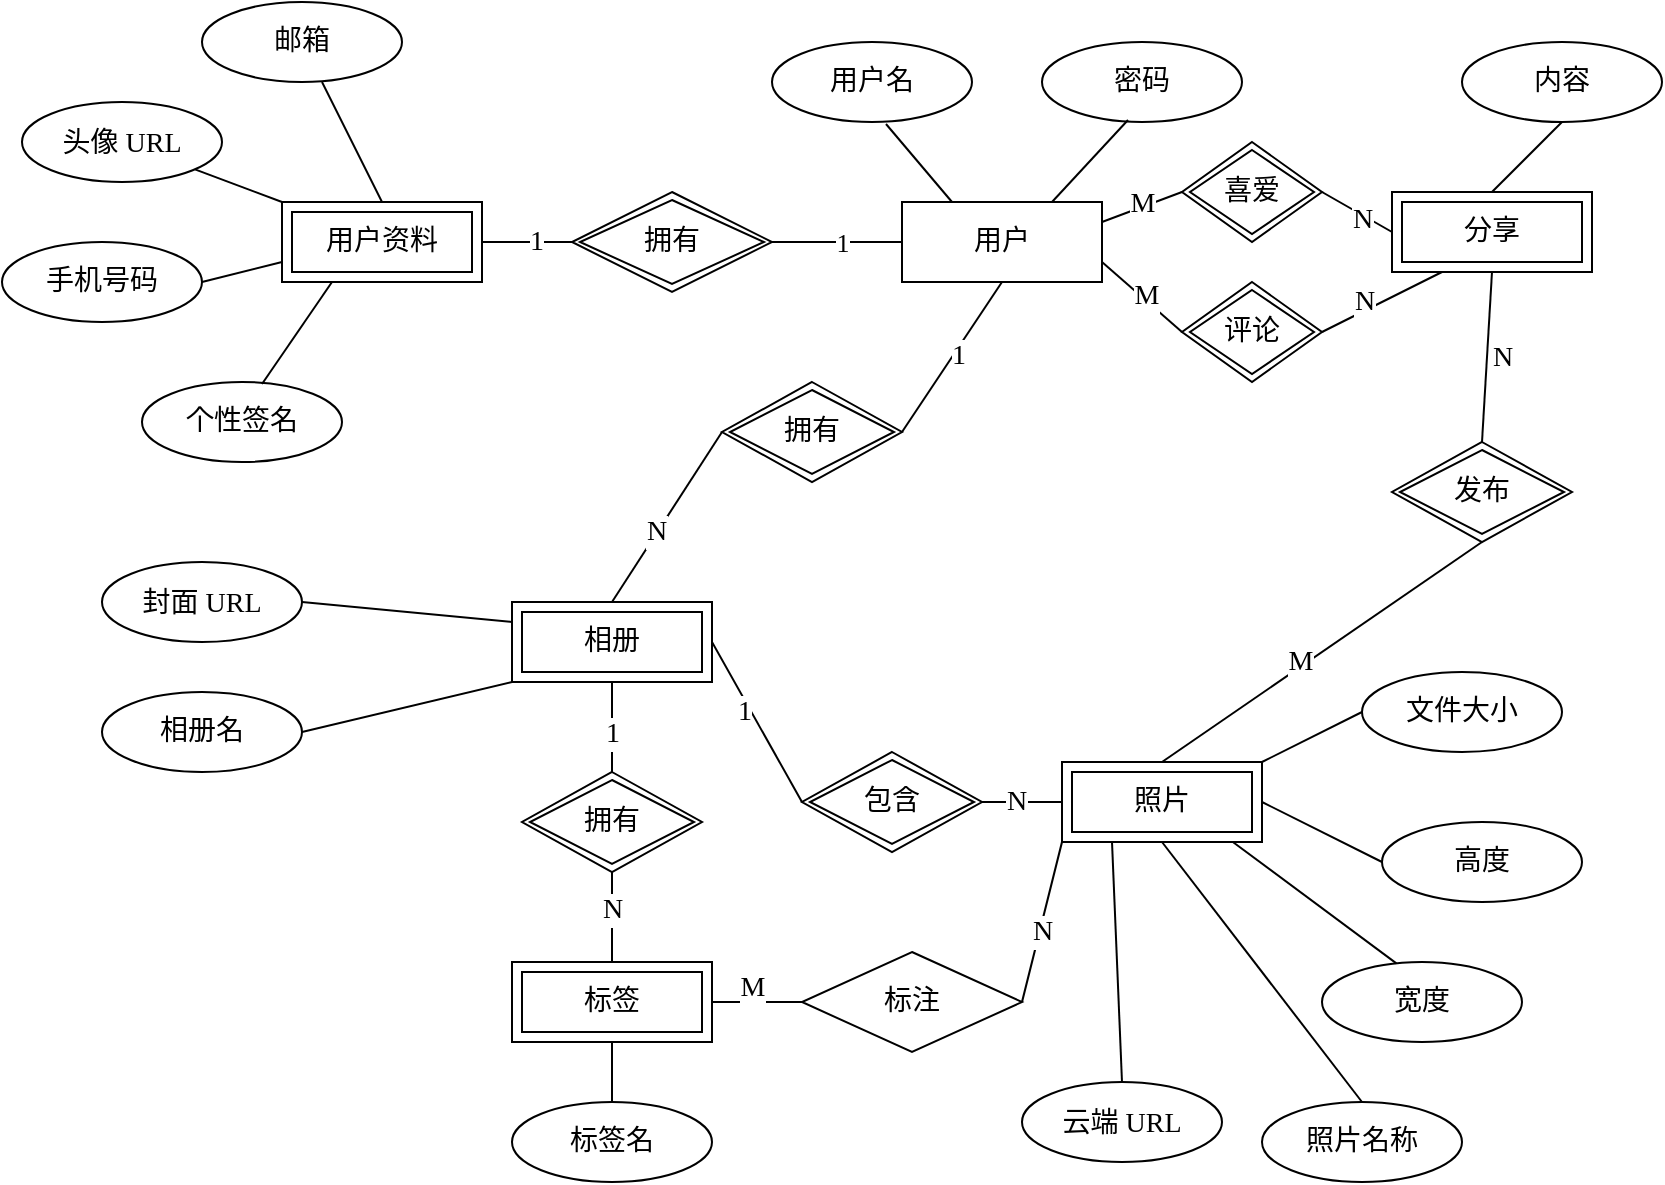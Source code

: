 <mxfile version="21.2.9" type="github">
  <diagram id="R2lEEEUBdFMjLlhIrx00" name="Page-1">
    <mxGraphModel dx="1283" dy="749" grid="1" gridSize="10" guides="1" tooltips="1" connect="1" arrows="1" fold="1" page="1" pageScale="1" pageWidth="850" pageHeight="1100" math="0" shadow="0" extFonts="Permanent Marker^https://fonts.googleapis.com/css?family=Permanent+Marker">
      <root>
        <mxCell id="0" />
        <mxCell id="1" parent="0" />
        <mxCell id="U6xVS8FBkHO1pYgC3Y__-1" value="&lt;font face=&quot;宋体&quot;&gt;&lt;span style=&quot;font-size: 14px;&quot;&gt;用户&lt;/span&gt;&lt;/font&gt;" style="whiteSpace=wrap;html=1;align=center;" vertex="1" parent="1">
          <mxGeometry x="450" y="190" width="100" height="40" as="geometry" />
        </mxCell>
        <mxCell id="U6xVS8FBkHO1pYgC3Y__-4" value="&lt;font face=&quot;宋体&quot; style=&quot;font-size: 14px;&quot;&gt;用户&lt;/font&gt;&lt;font face=&quot;Times New Roman&quot; style=&quot;font-size: 14px;&quot;&gt;名&lt;/font&gt;" style="ellipse;whiteSpace=wrap;html=1;align=center;" vertex="1" parent="1">
          <mxGeometry x="385" y="110" width="100" height="40" as="geometry" />
        </mxCell>
        <mxCell id="U6xVS8FBkHO1pYgC3Y__-5" value="&lt;font face=&quot;宋体&quot;&gt;&lt;span style=&quot;font-size: 14px;&quot;&gt;密码&lt;/span&gt;&lt;/font&gt;" style="ellipse;whiteSpace=wrap;html=1;align=center;" vertex="1" parent="1">
          <mxGeometry x="520" y="110" width="100" height="40" as="geometry" />
        </mxCell>
        <mxCell id="U6xVS8FBkHO1pYgC3Y__-6" value="&lt;span style=&quot;font-size: 14px;&quot;&gt;&lt;font face=&quot;宋体&quot;&gt;头像&lt;/font&gt;&lt;font face=&quot;Times New Roman&quot;&gt;&amp;nbsp;URL&lt;/font&gt;&lt;/span&gt;" style="ellipse;whiteSpace=wrap;html=1;align=center;" vertex="1" parent="1">
          <mxGeometry x="10" y="140" width="100" height="40" as="geometry" />
        </mxCell>
        <mxCell id="U6xVS8FBkHO1pYgC3Y__-8" value="&lt;font face=&quot;宋体&quot;&gt;&lt;span style=&quot;font-size: 14px;&quot;&gt;邮箱&lt;/span&gt;&lt;/font&gt;" style="ellipse;whiteSpace=wrap;html=1;align=center;" vertex="1" parent="1">
          <mxGeometry x="100" y="90" width="100" height="40" as="geometry" />
        </mxCell>
        <mxCell id="U6xVS8FBkHO1pYgC3Y__-9" value="&lt;font face=&quot;宋体&quot;&gt;&lt;span style=&quot;font-size: 14px;&quot;&gt;手机号码&lt;/span&gt;&lt;/font&gt;" style="ellipse;whiteSpace=wrap;html=1;align=center;" vertex="1" parent="1">
          <mxGeometry y="210" width="100" height="40" as="geometry" />
        </mxCell>
        <mxCell id="U6xVS8FBkHO1pYgC3Y__-10" value="&lt;font face=&quot;宋体&quot;&gt;&lt;span style=&quot;font-size: 14px;&quot;&gt;个性签名&lt;/span&gt;&lt;/font&gt;" style="ellipse;whiteSpace=wrap;html=1;align=center;" vertex="1" parent="1">
          <mxGeometry x="70" y="280" width="100" height="40" as="geometry" />
        </mxCell>
        <mxCell id="U6xVS8FBkHO1pYgC3Y__-11" value="" style="endArrow=none;html=1;rounded=0;exitX=0.5;exitY=0;exitDx=0;exitDy=0;" edge="1" parent="1" source="U6xVS8FBkHO1pYgC3Y__-24">
          <mxGeometry relative="1" as="geometry">
            <mxPoint x="190" y="190" as="sourcePoint" />
            <mxPoint x="160" y="130" as="targetPoint" />
          </mxGeometry>
        </mxCell>
        <mxCell id="U6xVS8FBkHO1pYgC3Y__-12" value="" style="endArrow=none;html=1;rounded=0;exitX=0;exitY=0;exitDx=0;exitDy=0;" edge="1" parent="1" source="U6xVS8FBkHO1pYgC3Y__-24" target="U6xVS8FBkHO1pYgC3Y__-6">
          <mxGeometry relative="1" as="geometry">
            <mxPoint x="140" y="190" as="sourcePoint" />
            <mxPoint x="460" y="280" as="targetPoint" />
          </mxGeometry>
        </mxCell>
        <mxCell id="U6xVS8FBkHO1pYgC3Y__-13" value="" style="endArrow=none;html=1;rounded=0;exitX=1;exitY=0.5;exitDx=0;exitDy=0;entryX=0;entryY=0.75;entryDx=0;entryDy=0;" edge="1" parent="1" source="U6xVS8FBkHO1pYgC3Y__-9" target="U6xVS8FBkHO1pYgC3Y__-24">
          <mxGeometry relative="1" as="geometry">
            <mxPoint x="300" y="280" as="sourcePoint" />
            <mxPoint x="140" y="220" as="targetPoint" />
          </mxGeometry>
        </mxCell>
        <mxCell id="U6xVS8FBkHO1pYgC3Y__-15" value="" style="endArrow=none;html=1;rounded=0;entryX=0.25;entryY=1;entryDx=0;entryDy=0;exitX=0.6;exitY=0.025;exitDx=0;exitDy=0;exitPerimeter=0;" edge="1" parent="1" source="U6xVS8FBkHO1pYgC3Y__-10" target="U6xVS8FBkHO1pYgC3Y__-24">
          <mxGeometry relative="1" as="geometry">
            <mxPoint x="300" y="280" as="sourcePoint" />
            <mxPoint x="165" y="230" as="targetPoint" />
          </mxGeometry>
        </mxCell>
        <mxCell id="U6xVS8FBkHO1pYgC3Y__-16" value="" style="endArrow=none;html=1;rounded=0;entryX=0.57;entryY=1.025;entryDx=0;entryDy=0;entryPerimeter=0;exitX=0.25;exitY=0;exitDx=0;exitDy=0;" edge="1" parent="1" source="U6xVS8FBkHO1pYgC3Y__-1" target="U6xVS8FBkHO1pYgC3Y__-4">
          <mxGeometry relative="1" as="geometry">
            <mxPoint x="300" y="280" as="sourcePoint" />
            <mxPoint x="460" y="280" as="targetPoint" />
          </mxGeometry>
        </mxCell>
        <mxCell id="U6xVS8FBkHO1pYgC3Y__-17" value="" style="endArrow=none;html=1;rounded=0;entryX=0.43;entryY=0.975;entryDx=0;entryDy=0;entryPerimeter=0;exitX=0.75;exitY=0;exitDx=0;exitDy=0;" edge="1" parent="1" source="U6xVS8FBkHO1pYgC3Y__-1" target="U6xVS8FBkHO1pYgC3Y__-5">
          <mxGeometry relative="1" as="geometry">
            <mxPoint x="300" y="280" as="sourcePoint" />
            <mxPoint x="460" y="280" as="targetPoint" />
          </mxGeometry>
        </mxCell>
        <mxCell id="U6xVS8FBkHO1pYgC3Y__-18" value="" style="endArrow=none;html=1;rounded=0;exitX=1;exitY=0.5;exitDx=0;exitDy=0;entryX=0;entryY=0.5;entryDx=0;entryDy=0;" edge="1" parent="1" source="U6xVS8FBkHO1pYgC3Y__-24" target="U6xVS8FBkHO1pYgC3Y__-27">
          <mxGeometry relative="1" as="geometry">
            <mxPoint x="240" y="210" as="sourcePoint" />
            <mxPoint x="300" y="215" as="targetPoint" />
          </mxGeometry>
        </mxCell>
        <mxCell id="U6xVS8FBkHO1pYgC3Y__-19" value="" style="resizable=0;html=1;whiteSpace=wrap;align=left;verticalAlign=bottom;" connectable="0" vertex="1" parent="U6xVS8FBkHO1pYgC3Y__-18">
          <mxGeometry x="-1" relative="1" as="geometry">
            <mxPoint x="10" y="-10" as="offset" />
          </mxGeometry>
        </mxCell>
        <mxCell id="U6xVS8FBkHO1pYgC3Y__-20" value="" style="resizable=0;html=1;whiteSpace=wrap;align=right;verticalAlign=bottom;" connectable="0" vertex="1" parent="U6xVS8FBkHO1pYgC3Y__-18">
          <mxGeometry x="1" relative="1" as="geometry" />
        </mxCell>
        <mxCell id="U6xVS8FBkHO1pYgC3Y__-58" value="&lt;font face=&quot;Times New Roman&quot; style=&quot;font-size: 14px;&quot;&gt;1&lt;/font&gt;" style="edgeLabel;html=1;align=center;verticalAlign=middle;resizable=0;points=[];" vertex="1" connectable="0" parent="U6xVS8FBkHO1pYgC3Y__-18">
          <mxGeometry x="0.185" relative="1" as="geometry">
            <mxPoint as="offset" />
          </mxGeometry>
        </mxCell>
        <mxCell id="U6xVS8FBkHO1pYgC3Y__-22" value="" style="endArrow=none;html=1;rounded=0;exitX=1;exitY=0.5;exitDx=0;exitDy=0;entryX=0;entryY=0.5;entryDx=0;entryDy=0;" edge="1" parent="1" source="U6xVS8FBkHO1pYgC3Y__-27" target="U6xVS8FBkHO1pYgC3Y__-1">
          <mxGeometry relative="1" as="geometry">
            <mxPoint x="390" y="215" as="sourcePoint" />
            <mxPoint x="460" y="270" as="targetPoint" />
          </mxGeometry>
        </mxCell>
        <mxCell id="U6xVS8FBkHO1pYgC3Y__-57" value="&lt;font face=&quot;Times New Roman&quot; style=&quot;font-size: 13px;&quot;&gt;1&lt;/font&gt;" style="edgeLabel;html=1;align=center;verticalAlign=middle;resizable=0;points=[];" vertex="1" connectable="0" parent="U6xVS8FBkHO1pYgC3Y__-22">
          <mxGeometry x="0.282" y="-4" relative="1" as="geometry">
            <mxPoint x="-7" y="-4" as="offset" />
          </mxGeometry>
        </mxCell>
        <mxCell id="U6xVS8FBkHO1pYgC3Y__-24" value="&lt;font face=&quot;宋体&quot; style=&quot;font-size: 14px;&quot;&gt;用户资料&lt;/font&gt;" style="shape=ext;margin=3;double=1;whiteSpace=wrap;html=1;align=center;" vertex="1" parent="1">
          <mxGeometry x="140" y="190" width="100" height="40" as="geometry" />
        </mxCell>
        <mxCell id="U6xVS8FBkHO1pYgC3Y__-27" value="&lt;font face=&quot;宋体&quot; style=&quot;font-size: 14px;&quot;&gt;拥有&lt;/font&gt;" style="shape=rhombus;double=1;perimeter=rhombusPerimeter;whiteSpace=wrap;html=1;align=center;" vertex="1" parent="1">
          <mxGeometry x="285" y="185" width="100" height="50" as="geometry" />
        </mxCell>
        <mxCell id="U6xVS8FBkHO1pYgC3Y__-28" value="&lt;font face=&quot;宋体&quot;&gt;&lt;span style=&quot;font-size: 14px;&quot;&gt;相册&lt;/span&gt;&lt;/font&gt;" style="shape=ext;margin=3;double=1;whiteSpace=wrap;html=1;align=center;" vertex="1" parent="1">
          <mxGeometry x="255" y="390" width="100" height="40" as="geometry" />
        </mxCell>
        <mxCell id="U6xVS8FBkHO1pYgC3Y__-29" value="&lt;span style=&quot;font-size: 14px;&quot;&gt;&lt;font face=&quot;宋体&quot;&gt;封面&lt;/font&gt;&lt;font face=&quot;Times New Roman&quot;&gt; URL&lt;/font&gt;&lt;/span&gt;" style="ellipse;whiteSpace=wrap;html=1;align=center;" vertex="1" parent="1">
          <mxGeometry x="50" y="370" width="100" height="40" as="geometry" />
        </mxCell>
        <mxCell id="U6xVS8FBkHO1pYgC3Y__-30" value="&lt;font face=&quot;宋体&quot;&gt;&lt;span style=&quot;font-size: 14px;&quot;&gt;相册名&lt;/span&gt;&lt;/font&gt;" style="ellipse;whiteSpace=wrap;html=1;align=center;" vertex="1" parent="1">
          <mxGeometry x="50" y="435" width="100" height="40" as="geometry" />
        </mxCell>
        <mxCell id="U6xVS8FBkHO1pYgC3Y__-31" value="" style="endArrow=none;html=1;rounded=0;entryX=1;entryY=0.5;entryDx=0;entryDy=0;exitX=0;exitY=0.25;exitDx=0;exitDy=0;" edge="1" parent="1" source="U6xVS8FBkHO1pYgC3Y__-28" target="U6xVS8FBkHO1pYgC3Y__-29">
          <mxGeometry relative="1" as="geometry">
            <mxPoint x="210" y="330" as="sourcePoint" />
            <mxPoint x="370" y="330" as="targetPoint" />
          </mxGeometry>
        </mxCell>
        <mxCell id="U6xVS8FBkHO1pYgC3Y__-32" value="" style="endArrow=none;html=1;rounded=0;entryX=1;entryY=0.5;entryDx=0;entryDy=0;exitX=0;exitY=1;exitDx=0;exitDy=0;" edge="1" parent="1" source="U6xVS8FBkHO1pYgC3Y__-28" target="U6xVS8FBkHO1pYgC3Y__-30">
          <mxGeometry relative="1" as="geometry">
            <mxPoint x="210" y="330" as="sourcePoint" />
            <mxPoint x="370" y="330" as="targetPoint" />
          </mxGeometry>
        </mxCell>
        <mxCell id="U6xVS8FBkHO1pYgC3Y__-33" value="&lt;font face=&quot;宋体&quot; style=&quot;font-size: 14px;&quot;&gt;拥有&lt;/font&gt;" style="shape=rhombus;double=1;perimeter=rhombusPerimeter;whiteSpace=wrap;html=1;align=center;" vertex="1" parent="1">
          <mxGeometry x="360" y="280" width="90" height="50" as="geometry" />
        </mxCell>
        <mxCell id="U6xVS8FBkHO1pYgC3Y__-34" value="" style="endArrow=none;html=1;rounded=0;entryX=0.5;entryY=1;entryDx=0;entryDy=0;exitX=1;exitY=0.5;exitDx=0;exitDy=0;" edge="1" parent="1" source="U6xVS8FBkHO1pYgC3Y__-33" target="U6xVS8FBkHO1pYgC3Y__-1">
          <mxGeometry relative="1" as="geometry">
            <mxPoint x="290" y="290" as="sourcePoint" />
            <mxPoint x="450" y="290" as="targetPoint" />
          </mxGeometry>
        </mxCell>
        <mxCell id="U6xVS8FBkHO1pYgC3Y__-60" value="&lt;font face=&quot;Times New Roman&quot; style=&quot;font-size: 14px;&quot;&gt;1&lt;/font&gt;" style="edgeLabel;html=1;align=center;verticalAlign=middle;resizable=0;points=[];" vertex="1" connectable="0" parent="U6xVS8FBkHO1pYgC3Y__-34">
          <mxGeometry x="0.045" y="-2" relative="1" as="geometry">
            <mxPoint as="offset" />
          </mxGeometry>
        </mxCell>
        <mxCell id="U6xVS8FBkHO1pYgC3Y__-36" value="" style="endArrow=none;html=1;rounded=0;entryX=0.5;entryY=0;entryDx=0;entryDy=0;exitX=0;exitY=0.5;exitDx=0;exitDy=0;" edge="1" parent="1" source="U6xVS8FBkHO1pYgC3Y__-33" target="U6xVS8FBkHO1pYgC3Y__-28">
          <mxGeometry relative="1" as="geometry">
            <mxPoint x="290" y="290" as="sourcePoint" />
            <mxPoint x="450" y="290" as="targetPoint" />
          </mxGeometry>
        </mxCell>
        <mxCell id="U6xVS8FBkHO1pYgC3Y__-61" value="&lt;font face=&quot;Times New Roman&quot; style=&quot;font-size: 14px;&quot;&gt;N&lt;/font&gt;" style="edgeLabel;html=1;align=center;verticalAlign=middle;resizable=0;points=[];" vertex="1" connectable="0" parent="U6xVS8FBkHO1pYgC3Y__-36">
          <mxGeometry x="0.18" y="-1" relative="1" as="geometry">
            <mxPoint as="offset" />
          </mxGeometry>
        </mxCell>
        <mxCell id="U6xVS8FBkHO1pYgC3Y__-38" value="&lt;font face=&quot;宋体&quot;&gt;&lt;span style=&quot;font-size: 14px;&quot;&gt;照片&lt;/span&gt;&lt;/font&gt;" style="shape=ext;margin=3;double=1;whiteSpace=wrap;html=1;align=center;" vertex="1" parent="1">
          <mxGeometry x="530" y="470" width="100" height="40" as="geometry" />
        </mxCell>
        <mxCell id="U6xVS8FBkHO1pYgC3Y__-39" value="&lt;span style=&quot;font-size: 14px;&quot;&gt;&lt;font face=&quot;宋体&quot;&gt;云端&lt;/font&gt;&lt;font face=&quot;Times New Roman&quot;&gt; URL&lt;/font&gt;&lt;/span&gt;" style="ellipse;whiteSpace=wrap;html=1;align=center;" vertex="1" parent="1">
          <mxGeometry x="510" y="630" width="100" height="40" as="geometry" />
        </mxCell>
        <mxCell id="U6xVS8FBkHO1pYgC3Y__-40" value="&lt;font face=&quot;宋体&quot;&gt;&lt;span style=&quot;font-size: 14px;&quot;&gt;宽度&lt;/span&gt;&lt;/font&gt;" style="ellipse;whiteSpace=wrap;html=1;align=center;" vertex="1" parent="1">
          <mxGeometry x="660" y="570" width="100" height="40" as="geometry" />
        </mxCell>
        <mxCell id="U6xVS8FBkHO1pYgC3Y__-41" value="&lt;font face=&quot;宋体&quot;&gt;&lt;span style=&quot;font-size: 14px;&quot;&gt;高度&lt;/span&gt;&lt;/font&gt;" style="ellipse;whiteSpace=wrap;html=1;align=center;" vertex="1" parent="1">
          <mxGeometry x="690" y="500" width="100" height="40" as="geometry" />
        </mxCell>
        <mxCell id="U6xVS8FBkHO1pYgC3Y__-42" value="" style="endArrow=none;html=1;rounded=0;exitX=0.5;exitY=0;exitDx=0;exitDy=0;entryX=0.25;entryY=1;entryDx=0;entryDy=0;" edge="1" parent="1" source="U6xVS8FBkHO1pYgC3Y__-39" target="U6xVS8FBkHO1pYgC3Y__-38">
          <mxGeometry relative="1" as="geometry">
            <mxPoint x="250" y="440" as="sourcePoint" />
            <mxPoint x="410" y="440" as="targetPoint" />
          </mxGeometry>
        </mxCell>
        <mxCell id="U6xVS8FBkHO1pYgC3Y__-44" value="" style="endArrow=none;html=1;rounded=0;exitX=0.372;exitY=0.017;exitDx=0;exitDy=0;exitPerimeter=0;entryX=0.856;entryY=1.003;entryDx=0;entryDy=0;entryPerimeter=0;" edge="1" parent="1" source="U6xVS8FBkHO1pYgC3Y__-40" target="U6xVS8FBkHO1pYgC3Y__-38">
          <mxGeometry relative="1" as="geometry">
            <mxPoint x="250" y="440" as="sourcePoint" />
            <mxPoint x="410" y="440" as="targetPoint" />
          </mxGeometry>
        </mxCell>
        <mxCell id="U6xVS8FBkHO1pYgC3Y__-45" value="" style="endArrow=none;html=1;rounded=0;exitX=0;exitY=0.5;exitDx=0;exitDy=0;entryX=1;entryY=0.5;entryDx=0;entryDy=0;" edge="1" parent="1" source="U6xVS8FBkHO1pYgC3Y__-41" target="U6xVS8FBkHO1pYgC3Y__-38">
          <mxGeometry relative="1" as="geometry">
            <mxPoint x="250" y="440" as="sourcePoint" />
            <mxPoint x="410" y="440" as="targetPoint" />
          </mxGeometry>
        </mxCell>
        <mxCell id="U6xVS8FBkHO1pYgC3Y__-46" value="&lt;font face=&quot;宋体&quot;&gt;&lt;span style=&quot;font-size: 14px;&quot;&gt;文件大小&lt;/span&gt;&lt;/font&gt;" style="ellipse;whiteSpace=wrap;html=1;align=center;" vertex="1" parent="1">
          <mxGeometry x="680" y="425" width="100" height="40" as="geometry" />
        </mxCell>
        <mxCell id="U6xVS8FBkHO1pYgC3Y__-47" value="" style="endArrow=none;html=1;rounded=0;exitX=0;exitY=0.5;exitDx=0;exitDy=0;entryX=1;entryY=0;entryDx=0;entryDy=0;" edge="1" parent="1" source="U6xVS8FBkHO1pYgC3Y__-46" target="U6xVS8FBkHO1pYgC3Y__-38">
          <mxGeometry relative="1" as="geometry">
            <mxPoint x="697.2" y="459.56" as="sourcePoint" />
            <mxPoint x="410" y="440" as="targetPoint" />
          </mxGeometry>
        </mxCell>
        <mxCell id="U6xVS8FBkHO1pYgC3Y__-48" value="&lt;font face=&quot;宋体&quot; style=&quot;font-size: 14px;&quot;&gt;包含&lt;/font&gt;" style="shape=rhombus;double=1;perimeter=rhombusPerimeter;whiteSpace=wrap;html=1;align=center;" vertex="1" parent="1">
          <mxGeometry x="400" y="465" width="90" height="50" as="geometry" />
        </mxCell>
        <mxCell id="U6xVS8FBkHO1pYgC3Y__-53" value="" style="endArrow=none;html=1;rounded=0;entryX=0;entryY=0.5;entryDx=0;entryDy=0;exitX=1;exitY=0.5;exitDx=0;exitDy=0;" edge="1" parent="1" source="U6xVS8FBkHO1pYgC3Y__-28" target="U6xVS8FBkHO1pYgC3Y__-48">
          <mxGeometry relative="1" as="geometry">
            <mxPoint x="120" y="370" as="sourcePoint" />
            <mxPoint x="280" y="370" as="targetPoint" />
          </mxGeometry>
        </mxCell>
        <mxCell id="U6xVS8FBkHO1pYgC3Y__-54" value="&lt;font face=&quot;Times New Roman&quot; style=&quot;font-size: 14px;&quot;&gt;1&lt;/font&gt;" style="edgeLabel;html=1;align=center;verticalAlign=middle;resizable=0;points=[];" vertex="1" connectable="0" parent="U6xVS8FBkHO1pYgC3Y__-53">
          <mxGeometry x="-0.432" relative="1" as="geometry">
            <mxPoint x="3" y="12" as="offset" />
          </mxGeometry>
        </mxCell>
        <mxCell id="U6xVS8FBkHO1pYgC3Y__-55" value="" style="endArrow=none;html=1;rounded=0;exitX=0;exitY=0.5;exitDx=0;exitDy=0;entryX=1;entryY=0.5;entryDx=0;entryDy=0;" edge="1" parent="1" source="U6xVS8FBkHO1pYgC3Y__-38" target="U6xVS8FBkHO1pYgC3Y__-48">
          <mxGeometry relative="1" as="geometry">
            <mxPoint x="120" y="450" as="sourcePoint" />
            <mxPoint x="280" y="450" as="targetPoint" />
          </mxGeometry>
        </mxCell>
        <mxCell id="U6xVS8FBkHO1pYgC3Y__-56" value="&lt;font face=&quot;Times New Roman&quot; style=&quot;font-size: 14px;&quot;&gt;N&lt;/font&gt;" style="edgeLabel;html=1;align=center;verticalAlign=middle;resizable=0;points=[];" vertex="1" connectable="0" parent="U6xVS8FBkHO1pYgC3Y__-55">
          <mxGeometry x="0.167" relative="1" as="geometry">
            <mxPoint as="offset" />
          </mxGeometry>
        </mxCell>
        <mxCell id="U6xVS8FBkHO1pYgC3Y__-62" value="&lt;font face=&quot;宋体&quot;&gt;&lt;span style=&quot;font-size: 14px;&quot;&gt;照片名称&lt;/span&gt;&lt;/font&gt;" style="ellipse;whiteSpace=wrap;html=1;align=center;" vertex="1" parent="1">
          <mxGeometry x="630" y="640" width="100" height="40" as="geometry" />
        </mxCell>
        <mxCell id="U6xVS8FBkHO1pYgC3Y__-63" value="" style="endArrow=none;html=1;rounded=0;exitX=0.5;exitY=0;exitDx=0;exitDy=0;entryX=0.5;entryY=1;entryDx=0;entryDy=0;" edge="1" parent="1" source="U6xVS8FBkHO1pYgC3Y__-62" target="U6xVS8FBkHO1pYgC3Y__-38">
          <mxGeometry relative="1" as="geometry">
            <mxPoint x="707" y="581" as="sourcePoint" />
            <mxPoint x="626" y="520" as="targetPoint" />
          </mxGeometry>
        </mxCell>
        <mxCell id="U6xVS8FBkHO1pYgC3Y__-64" value="&lt;font face=&quot;宋体&quot;&gt;&lt;span style=&quot;font-size: 14px;&quot;&gt;标签&lt;/span&gt;&lt;/font&gt;" style="shape=ext;margin=3;double=1;whiteSpace=wrap;html=1;align=center;" vertex="1" parent="1">
          <mxGeometry x="255" y="570" width="100" height="40" as="geometry" />
        </mxCell>
        <mxCell id="U6xVS8FBkHO1pYgC3Y__-65" value="&lt;font face=&quot;宋体&quot;&gt;&lt;span style=&quot;font-size: 14px;&quot;&gt;标签名&lt;/span&gt;&lt;/font&gt;" style="ellipse;whiteSpace=wrap;html=1;align=center;" vertex="1" parent="1">
          <mxGeometry x="255" y="640" width="100" height="40" as="geometry" />
        </mxCell>
        <mxCell id="U6xVS8FBkHO1pYgC3Y__-66" value="" style="endArrow=none;html=1;rounded=0;exitX=0.5;exitY=0;exitDx=0;exitDy=0;entryX=0.5;entryY=1;entryDx=0;entryDy=0;" edge="1" parent="1" source="U6xVS8FBkHO1pYgC3Y__-65" target="U6xVS8FBkHO1pYgC3Y__-64">
          <mxGeometry relative="1" as="geometry">
            <mxPoint x="160" y="530" as="sourcePoint" />
            <mxPoint x="320" y="530" as="targetPoint" />
          </mxGeometry>
        </mxCell>
        <mxCell id="U6xVS8FBkHO1pYgC3Y__-67" value="&lt;font face=&quot;宋体&quot; style=&quot;font-size: 14px;&quot;&gt;拥有&lt;/font&gt;" style="shape=rhombus;double=1;perimeter=rhombusPerimeter;whiteSpace=wrap;html=1;align=center;" vertex="1" parent="1">
          <mxGeometry x="260" y="475" width="90" height="50" as="geometry" />
        </mxCell>
        <mxCell id="U6xVS8FBkHO1pYgC3Y__-68" value="" style="endArrow=none;html=1;rounded=0;entryX=0.5;entryY=0;entryDx=0;entryDy=0;exitX=0.5;exitY=1;exitDx=0;exitDy=0;" edge="1" parent="1" source="U6xVS8FBkHO1pYgC3Y__-28" target="U6xVS8FBkHO1pYgC3Y__-67">
          <mxGeometry relative="1" as="geometry">
            <mxPoint x="365" y="420" as="sourcePoint" />
            <mxPoint x="410" y="420" as="targetPoint" />
          </mxGeometry>
        </mxCell>
        <mxCell id="U6xVS8FBkHO1pYgC3Y__-69" value="&lt;font face=&quot;Times New Roman&quot; style=&quot;font-size: 14px;&quot;&gt;1&lt;/font&gt;" style="edgeLabel;html=1;align=center;verticalAlign=middle;resizable=0;points=[];" vertex="1" connectable="0" parent="U6xVS8FBkHO1pYgC3Y__-68">
          <mxGeometry x="-0.432" relative="1" as="geometry">
            <mxPoint y="13" as="offset" />
          </mxGeometry>
        </mxCell>
        <mxCell id="U6xVS8FBkHO1pYgC3Y__-70" value="" style="endArrow=none;html=1;rounded=0;exitX=0.5;exitY=0;exitDx=0;exitDy=0;entryX=0.5;entryY=1;entryDx=0;entryDy=0;" edge="1" parent="1" source="U6xVS8FBkHO1pYgC3Y__-64" target="U6xVS8FBkHO1pYgC3Y__-67">
          <mxGeometry relative="1" as="geometry">
            <mxPoint x="345" y="559.44" as="sourcePoint" />
            <mxPoint x="305" y="559.44" as="targetPoint" />
          </mxGeometry>
        </mxCell>
        <mxCell id="U6xVS8FBkHO1pYgC3Y__-71" value="&lt;font face=&quot;Times New Roman&quot; style=&quot;font-size: 14px;&quot;&gt;N&lt;/font&gt;" style="edgeLabel;html=1;align=center;verticalAlign=middle;resizable=0;points=[];" vertex="1" connectable="0" parent="U6xVS8FBkHO1pYgC3Y__-70">
          <mxGeometry x="0.167" relative="1" as="geometry">
            <mxPoint as="offset" />
          </mxGeometry>
        </mxCell>
        <mxCell id="U6xVS8FBkHO1pYgC3Y__-72" value="&lt;font face=&quot;宋体&quot;&gt;&lt;span style=&quot;font-size: 14px;&quot;&gt;标注&lt;/span&gt;&lt;/font&gt;" style="shape=rhombus;perimeter=rhombusPerimeter;whiteSpace=wrap;html=1;align=center;" vertex="1" parent="1">
          <mxGeometry x="400" y="565" width="110" height="50" as="geometry" />
        </mxCell>
        <mxCell id="U6xVS8FBkHO1pYgC3Y__-73" value="" style="endArrow=none;html=1;rounded=0;exitX=0;exitY=1;exitDx=0;exitDy=0;entryX=1;entryY=0.5;entryDx=0;entryDy=0;" edge="1" parent="1" source="U6xVS8FBkHO1pYgC3Y__-38" target="U6xVS8FBkHO1pYgC3Y__-72">
          <mxGeometry relative="1" as="geometry">
            <mxPoint x="315" y="660" as="sourcePoint" />
            <mxPoint x="455" y="565" as="targetPoint" />
          </mxGeometry>
        </mxCell>
        <mxCell id="U6xVS8FBkHO1pYgC3Y__-74" value="&lt;font face=&quot;Times New Roman&quot; style=&quot;font-size: 14px;&quot;&gt;N&lt;/font&gt;" style="edgeLabel;html=1;align=center;verticalAlign=middle;resizable=0;points=[];" vertex="1" connectable="0" parent="U6xVS8FBkHO1pYgC3Y__-73">
          <mxGeometry x="0.167" relative="1" as="geometry">
            <mxPoint x="1" y="-2" as="offset" />
          </mxGeometry>
        </mxCell>
        <mxCell id="U6xVS8FBkHO1pYgC3Y__-75" value="" style="endArrow=none;html=1;rounded=0;exitX=0;exitY=0.5;exitDx=0;exitDy=0;entryX=1;entryY=0.5;entryDx=0;entryDy=0;" edge="1" parent="1" source="U6xVS8FBkHO1pYgC3Y__-72" target="U6xVS8FBkHO1pYgC3Y__-64">
          <mxGeometry relative="1" as="geometry">
            <mxPoint x="540" y="440" as="sourcePoint" />
            <mxPoint x="450" y="520" as="targetPoint" />
          </mxGeometry>
        </mxCell>
        <mxCell id="U6xVS8FBkHO1pYgC3Y__-76" value="&lt;font face=&quot;Times New Roman&quot; style=&quot;font-size: 14px;&quot;&gt;M&lt;/font&gt;" style="edgeLabel;html=1;align=center;verticalAlign=middle;resizable=0;points=[];" vertex="1" connectable="0" parent="U6xVS8FBkHO1pYgC3Y__-75">
          <mxGeometry x="0.167" relative="1" as="geometry">
            <mxPoint x="1" y="-7" as="offset" />
          </mxGeometry>
        </mxCell>
        <mxCell id="U6xVS8FBkHO1pYgC3Y__-77" style="edgeStyle=orthogonalEdgeStyle;rounded=0;orthogonalLoop=1;jettySize=auto;html=1;exitX=0.5;exitY=1;exitDx=0;exitDy=0;" edge="1" parent="1" source="U6xVS8FBkHO1pYgC3Y__-72" target="U6xVS8FBkHO1pYgC3Y__-72">
          <mxGeometry relative="1" as="geometry" />
        </mxCell>
        <mxCell id="U6xVS8FBkHO1pYgC3Y__-78" value="&lt;font face=&quot;宋体&quot;&gt;&lt;span style=&quot;font-size: 14px;&quot;&gt;分享&lt;/span&gt;&lt;/font&gt;" style="shape=ext;margin=3;double=1;whiteSpace=wrap;html=1;align=center;" vertex="1" parent="1">
          <mxGeometry x="695" y="185" width="100" height="40" as="geometry" />
        </mxCell>
        <mxCell id="U6xVS8FBkHO1pYgC3Y__-79" value="&lt;font face=&quot;宋体&quot; style=&quot;font-size: 14px;&quot;&gt;发布&lt;/font&gt;" style="shape=rhombus;double=1;perimeter=rhombusPerimeter;whiteSpace=wrap;html=1;align=center;" vertex="1" parent="1">
          <mxGeometry x="695" y="310" width="90" height="50" as="geometry" />
        </mxCell>
        <mxCell id="U6xVS8FBkHO1pYgC3Y__-81" value="" style="endArrow=none;html=1;rounded=0;entryX=0.5;entryY=0;entryDx=0;entryDy=0;exitX=0.5;exitY=1;exitDx=0;exitDy=0;" edge="1" parent="1" source="U6xVS8FBkHO1pYgC3Y__-79" target="U6xVS8FBkHO1pYgC3Y__-38">
          <mxGeometry relative="1" as="geometry">
            <mxPoint x="370" y="315" as="sourcePoint" />
            <mxPoint x="315" y="400" as="targetPoint" />
          </mxGeometry>
        </mxCell>
        <mxCell id="U6xVS8FBkHO1pYgC3Y__-82" value="&lt;font face=&quot;Times New Roman&quot; style=&quot;font-size: 14px;&quot;&gt;M&lt;/font&gt;" style="edgeLabel;html=1;align=center;verticalAlign=middle;resizable=0;points=[];" vertex="1" connectable="0" parent="U6xVS8FBkHO1pYgC3Y__-81">
          <mxGeometry x="0.18" y="-1" relative="1" as="geometry">
            <mxPoint x="4" y="-4" as="offset" />
          </mxGeometry>
        </mxCell>
        <mxCell id="U6xVS8FBkHO1pYgC3Y__-83" value="" style="endArrow=none;html=1;rounded=0;entryX=0.5;entryY=0;entryDx=0;entryDy=0;exitX=0.5;exitY=1;exitDx=0;exitDy=0;" edge="1" parent="1" source="U6xVS8FBkHO1pYgC3Y__-78" target="U6xVS8FBkHO1pYgC3Y__-79">
          <mxGeometry relative="1" as="geometry">
            <mxPoint x="600" y="310" as="sourcePoint" />
            <mxPoint x="455" y="395" as="targetPoint" />
          </mxGeometry>
        </mxCell>
        <mxCell id="U6xVS8FBkHO1pYgC3Y__-84" value="&lt;font face=&quot;Times New Roman&quot; style=&quot;font-size: 14px;&quot;&gt;N&lt;/font&gt;" style="edgeLabel;html=1;align=center;verticalAlign=middle;resizable=0;points=[];" vertex="1" connectable="0" parent="U6xVS8FBkHO1pYgC3Y__-83">
          <mxGeometry x="0.18" y="-1" relative="1" as="geometry">
            <mxPoint x="9" y="-7" as="offset" />
          </mxGeometry>
        </mxCell>
        <mxCell id="U6xVS8FBkHO1pYgC3Y__-85" value="&lt;font face=&quot;宋体&quot;&gt;&lt;span style=&quot;font-size: 14px;&quot;&gt;内容&lt;/span&gt;&lt;/font&gt;" style="ellipse;whiteSpace=wrap;html=1;align=center;" vertex="1" parent="1">
          <mxGeometry x="730" y="110" width="100" height="40" as="geometry" />
        </mxCell>
        <mxCell id="U6xVS8FBkHO1pYgC3Y__-86" value="" style="endArrow=none;html=1;rounded=0;exitX=0.5;exitY=0;exitDx=0;exitDy=0;entryX=0.5;entryY=1;entryDx=0;entryDy=0;" edge="1" parent="1" source="U6xVS8FBkHO1pYgC3Y__-78" target="U6xVS8FBkHO1pYgC3Y__-85">
          <mxGeometry relative="1" as="geometry">
            <mxPoint x="460" y="315" as="sourcePoint" />
            <mxPoint x="710" y="140" as="targetPoint" />
          </mxGeometry>
        </mxCell>
        <mxCell id="U6xVS8FBkHO1pYgC3Y__-89" value="" style="endArrow=none;html=1;rounded=0;entryX=0;entryY=0.5;entryDx=0;entryDy=0;exitX=1;exitY=0.25;exitDx=0;exitDy=0;" edge="1" parent="1" source="U6xVS8FBkHO1pYgC3Y__-1" target="U6xVS8FBkHO1pYgC3Y__-93">
          <mxGeometry relative="1" as="geometry">
            <mxPoint x="190" y="380" as="sourcePoint" />
            <mxPoint x="590" y="190" as="targetPoint" />
          </mxGeometry>
        </mxCell>
        <mxCell id="U6xVS8FBkHO1pYgC3Y__-91" value="&lt;font face=&quot;Times New Roman&quot;&gt;&lt;span style=&quot;font-size: 14px;&quot;&gt;M&lt;/span&gt;&lt;/font&gt;" style="edgeLabel;html=1;align=center;verticalAlign=middle;resizable=0;points=[];" vertex="1" connectable="0" parent="U6xVS8FBkHO1pYgC3Y__-89">
          <mxGeometry x="0.021" y="2" relative="1" as="geometry">
            <mxPoint as="offset" />
          </mxGeometry>
        </mxCell>
        <mxCell id="U6xVS8FBkHO1pYgC3Y__-90" value="" style="endArrow=none;html=1;rounded=0;entryX=0;entryY=0.5;entryDx=0;entryDy=0;exitX=1;exitY=0.5;exitDx=0;exitDy=0;" edge="1" parent="1" source="U6xVS8FBkHO1pYgC3Y__-93" target="U6xVS8FBkHO1pYgC3Y__-78">
          <mxGeometry relative="1" as="geometry">
            <mxPoint x="660" y="190" as="sourcePoint" />
            <mxPoint x="350" y="380" as="targetPoint" />
          </mxGeometry>
        </mxCell>
        <mxCell id="U6xVS8FBkHO1pYgC3Y__-92" value="&lt;font face=&quot;Times New Roman&quot; style=&quot;font-size: 14px;&quot;&gt;N&lt;/font&gt;" style="edgeLabel;html=1;align=center;verticalAlign=middle;resizable=0;points=[];" vertex="1" connectable="0" parent="U6xVS8FBkHO1pYgC3Y__-90">
          <mxGeometry x="0.247" y="-1" relative="1" as="geometry">
            <mxPoint x="-1" as="offset" />
          </mxGeometry>
        </mxCell>
        <mxCell id="U6xVS8FBkHO1pYgC3Y__-93" value="&lt;font face=&quot;宋体&quot;&gt;&lt;span style=&quot;font-size: 14px;&quot;&gt;喜爱&lt;/span&gt;&lt;/font&gt;" style="shape=rhombus;double=1;perimeter=rhombusPerimeter;whiteSpace=wrap;html=1;align=center;" vertex="1" parent="1">
          <mxGeometry x="590" y="160" width="70" height="50" as="geometry" />
        </mxCell>
        <mxCell id="U6xVS8FBkHO1pYgC3Y__-94" value="&lt;font face=&quot;宋体&quot;&gt;&lt;span style=&quot;font-size: 14px;&quot;&gt;评论&lt;/span&gt;&lt;/font&gt;" style="shape=rhombus;double=1;perimeter=rhombusPerimeter;whiteSpace=wrap;html=1;align=center;" vertex="1" parent="1">
          <mxGeometry x="590" y="230" width="70" height="50" as="geometry" />
        </mxCell>
        <mxCell id="U6xVS8FBkHO1pYgC3Y__-95" value="" style="endArrow=none;html=1;rounded=0;exitX=1;exitY=0.5;exitDx=0;exitDy=0;entryX=0.25;entryY=1;entryDx=0;entryDy=0;" edge="1" parent="1" source="U6xVS8FBkHO1pYgC3Y__-94" target="U6xVS8FBkHO1pYgC3Y__-78">
          <mxGeometry relative="1" as="geometry">
            <mxPoint x="670" y="195" as="sourcePoint" />
            <mxPoint x="705" y="215" as="targetPoint" />
          </mxGeometry>
        </mxCell>
        <mxCell id="U6xVS8FBkHO1pYgC3Y__-96" value="&lt;font face=&quot;Times New Roman&quot; style=&quot;font-size: 14px;&quot;&gt;N&lt;/font&gt;" style="edgeLabel;html=1;align=center;verticalAlign=middle;resizable=0;points=[];" vertex="1" connectable="0" parent="U6xVS8FBkHO1pYgC3Y__-95">
          <mxGeometry x="0.247" y="-1" relative="1" as="geometry">
            <mxPoint x="-17" y="3" as="offset" />
          </mxGeometry>
        </mxCell>
        <mxCell id="U6xVS8FBkHO1pYgC3Y__-97" value="" style="endArrow=none;html=1;rounded=0;entryX=0;entryY=0.5;entryDx=0;entryDy=0;exitX=1;exitY=0.75;exitDx=0;exitDy=0;" edge="1" parent="1" source="U6xVS8FBkHO1pYgC3Y__-1" target="U6xVS8FBkHO1pYgC3Y__-94">
          <mxGeometry relative="1" as="geometry">
            <mxPoint x="560" y="210" as="sourcePoint" />
            <mxPoint x="600" y="195" as="targetPoint" />
          </mxGeometry>
        </mxCell>
        <mxCell id="U6xVS8FBkHO1pYgC3Y__-98" value="&lt;font face=&quot;Times New Roman&quot;&gt;&lt;span style=&quot;font-size: 14px;&quot;&gt;M&lt;/span&gt;&lt;/font&gt;" style="edgeLabel;html=1;align=center;verticalAlign=middle;resizable=0;points=[];" vertex="1" connectable="0" parent="U6xVS8FBkHO1pYgC3Y__-97">
          <mxGeometry x="0.021" y="2" relative="1" as="geometry">
            <mxPoint as="offset" />
          </mxGeometry>
        </mxCell>
      </root>
    </mxGraphModel>
  </diagram>
</mxfile>
